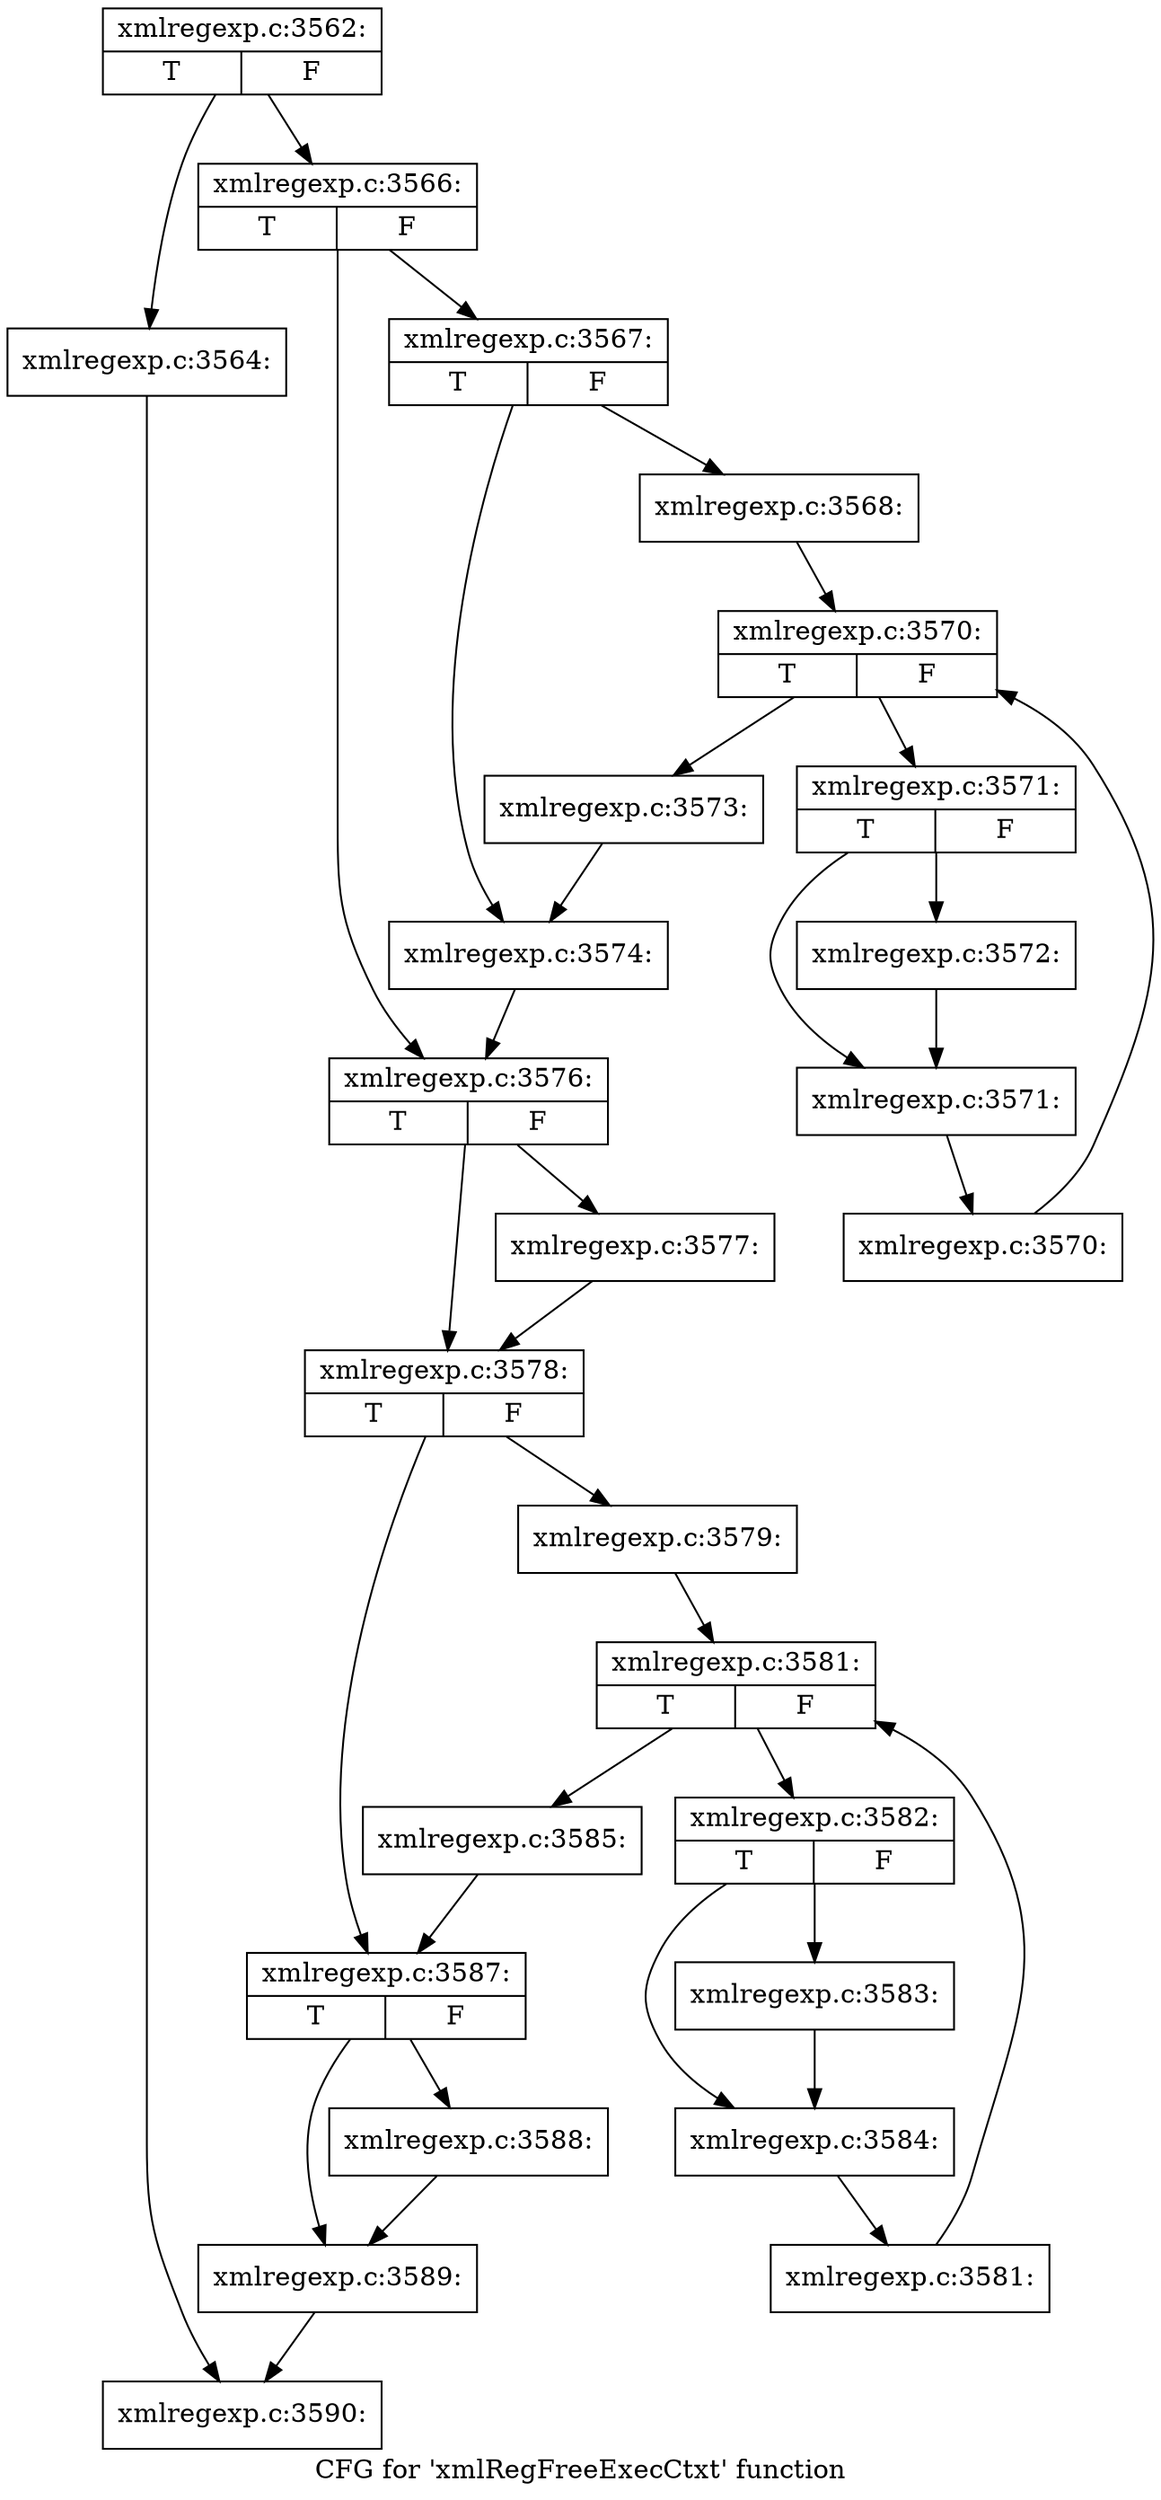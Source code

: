 digraph "CFG for 'xmlRegFreeExecCtxt' function" {
	label="CFG for 'xmlRegFreeExecCtxt' function";

	Node0x38620e0 [shape=record,label="{xmlregexp.c:3562:|{<s0>T|<s1>F}}"];
	Node0x38620e0 -> Node0x38627a0;
	Node0x38620e0 -> Node0x38627f0;
	Node0x38627a0 [shape=record,label="{xmlregexp.c:3564:}"];
	Node0x38627a0 -> Node0x38623e0;
	Node0x38627f0 [shape=record,label="{xmlregexp.c:3566:|{<s0>T|<s1>F}}"];
	Node0x38627f0 -> Node0x38587b0;
	Node0x38627f0 -> Node0x37a8330;
	Node0x38587b0 [shape=record,label="{xmlregexp.c:3567:|{<s0>T|<s1>F}}"];
	Node0x38587b0 -> Node0x38550b0;
	Node0x38587b0 -> Node0x3855100;
	Node0x38550b0 [shape=record,label="{xmlregexp.c:3568:}"];
	Node0x38550b0 -> Node0x3864100;
	Node0x3864100 [shape=record,label="{xmlregexp.c:3570:|{<s0>T|<s1>F}}"];
	Node0x3864100 -> Node0x3864380;
	Node0x3864100 -> Node0x3863f60;
	Node0x3864380 [shape=record,label="{xmlregexp.c:3571:|{<s0>T|<s1>F}}"];
	Node0x3864380 -> Node0x38647e0;
	Node0x3864380 -> Node0x3864830;
	Node0x38647e0 [shape=record,label="{xmlregexp.c:3572:}"];
	Node0x38647e0 -> Node0x3864830;
	Node0x3864830 [shape=record,label="{xmlregexp.c:3571:}"];
	Node0x3864830 -> Node0x38642f0;
	Node0x38642f0 [shape=record,label="{xmlregexp.c:3570:}"];
	Node0x38642f0 -> Node0x3864100;
	Node0x3863f60 [shape=record,label="{xmlregexp.c:3573:}"];
	Node0x3863f60 -> Node0x3855100;
	Node0x3855100 [shape=record,label="{xmlregexp.c:3574:}"];
	Node0x3855100 -> Node0x37a8330;
	Node0x37a8330 [shape=record,label="{xmlregexp.c:3576:|{<s0>T|<s1>F}}"];
	Node0x37a8330 -> Node0x3866cc0;
	Node0x37a8330 -> Node0x3866d10;
	Node0x3866cc0 [shape=record,label="{xmlregexp.c:3577:}"];
	Node0x3866cc0 -> Node0x3866d10;
	Node0x3866d10 [shape=record,label="{xmlregexp.c:3578:|{<s0>T|<s1>F}}"];
	Node0x3866d10 -> Node0x385d920;
	Node0x3866d10 -> Node0x385d970;
	Node0x385d920 [shape=record,label="{xmlregexp.c:3579:}"];
	Node0x385d920 -> Node0x3867f50;
	Node0x3867f50 [shape=record,label="{xmlregexp.c:3581:|{<s0>T|<s1>F}}"];
	Node0x3867f50 -> Node0x38681d0;
	Node0x3867f50 -> Node0x3867db0;
	Node0x38681d0 [shape=record,label="{xmlregexp.c:3582:|{<s0>T|<s1>F}}"];
	Node0x38681d0 -> Node0x38686a0;
	Node0x38681d0 -> Node0x38686f0;
	Node0x38686a0 [shape=record,label="{xmlregexp.c:3583:}"];
	Node0x38686a0 -> Node0x38686f0;
	Node0x38686f0 [shape=record,label="{xmlregexp.c:3584:}"];
	Node0x38686f0 -> Node0x3868140;
	Node0x3868140 [shape=record,label="{xmlregexp.c:3581:}"];
	Node0x3868140 -> Node0x3867f50;
	Node0x3867db0 [shape=record,label="{xmlregexp.c:3585:}"];
	Node0x3867db0 -> Node0x385d970;
	Node0x385d970 [shape=record,label="{xmlregexp.c:3587:|{<s0>T|<s1>F}}"];
	Node0x385d970 -> Node0x3869ab0;
	Node0x385d970 -> Node0x3869b00;
	Node0x3869ab0 [shape=record,label="{xmlregexp.c:3588:}"];
	Node0x3869ab0 -> Node0x3869b00;
	Node0x3869b00 [shape=record,label="{xmlregexp.c:3589:}"];
	Node0x3869b00 -> Node0x38623e0;
	Node0x38623e0 [shape=record,label="{xmlregexp.c:3590:}"];
}
